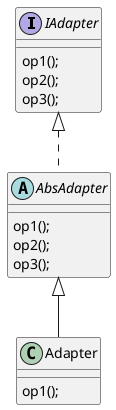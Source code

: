 @startuml
'https://plantuml.com/class-diagram

interface IAdapter{
    op1();
    op2();
    op3();
}

abstract class AbsAdapter implements IAdapter{
    op1();
    op2();
    op3();
}

class Adapter extends AbsAdapter{
    op1();
}



@enduml